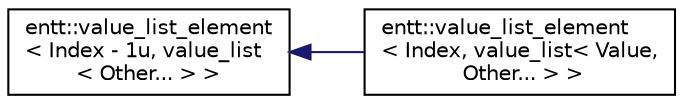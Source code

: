 digraph "Graphical Class Hierarchy"
{
 // LATEX_PDF_SIZE
  edge [fontname="Helvetica",fontsize="10",labelfontname="Helvetica",labelfontsize="10"];
  node [fontname="Helvetica",fontsize="10",shape=record];
  rankdir="LR";
  Node0 [label="entt::value_list_element\l\< Index - 1u, value_list\l\< Other... \> \>",height=0.2,width=0.4,color="black", fillcolor="white", style="filled",URL="$structentt_1_1value__list__element.html",tooltip=" "];
  Node0 -> Node1 [dir="back",color="midnightblue",fontsize="10",style="solid",fontname="Helvetica"];
  Node1 [label="entt::value_list_element\l\< Index, value_list\< Value,\l Other... \> \>",height=0.2,width=0.4,color="black", fillcolor="white", style="filled",URL="$structentt_1_1value__list__element_3_01Index_00_01value__list_3_01Value_00_01Other_8_8_8_01_4_01_4.html",tooltip="Provides compile-time indexed access to the values of a value list."];
}
